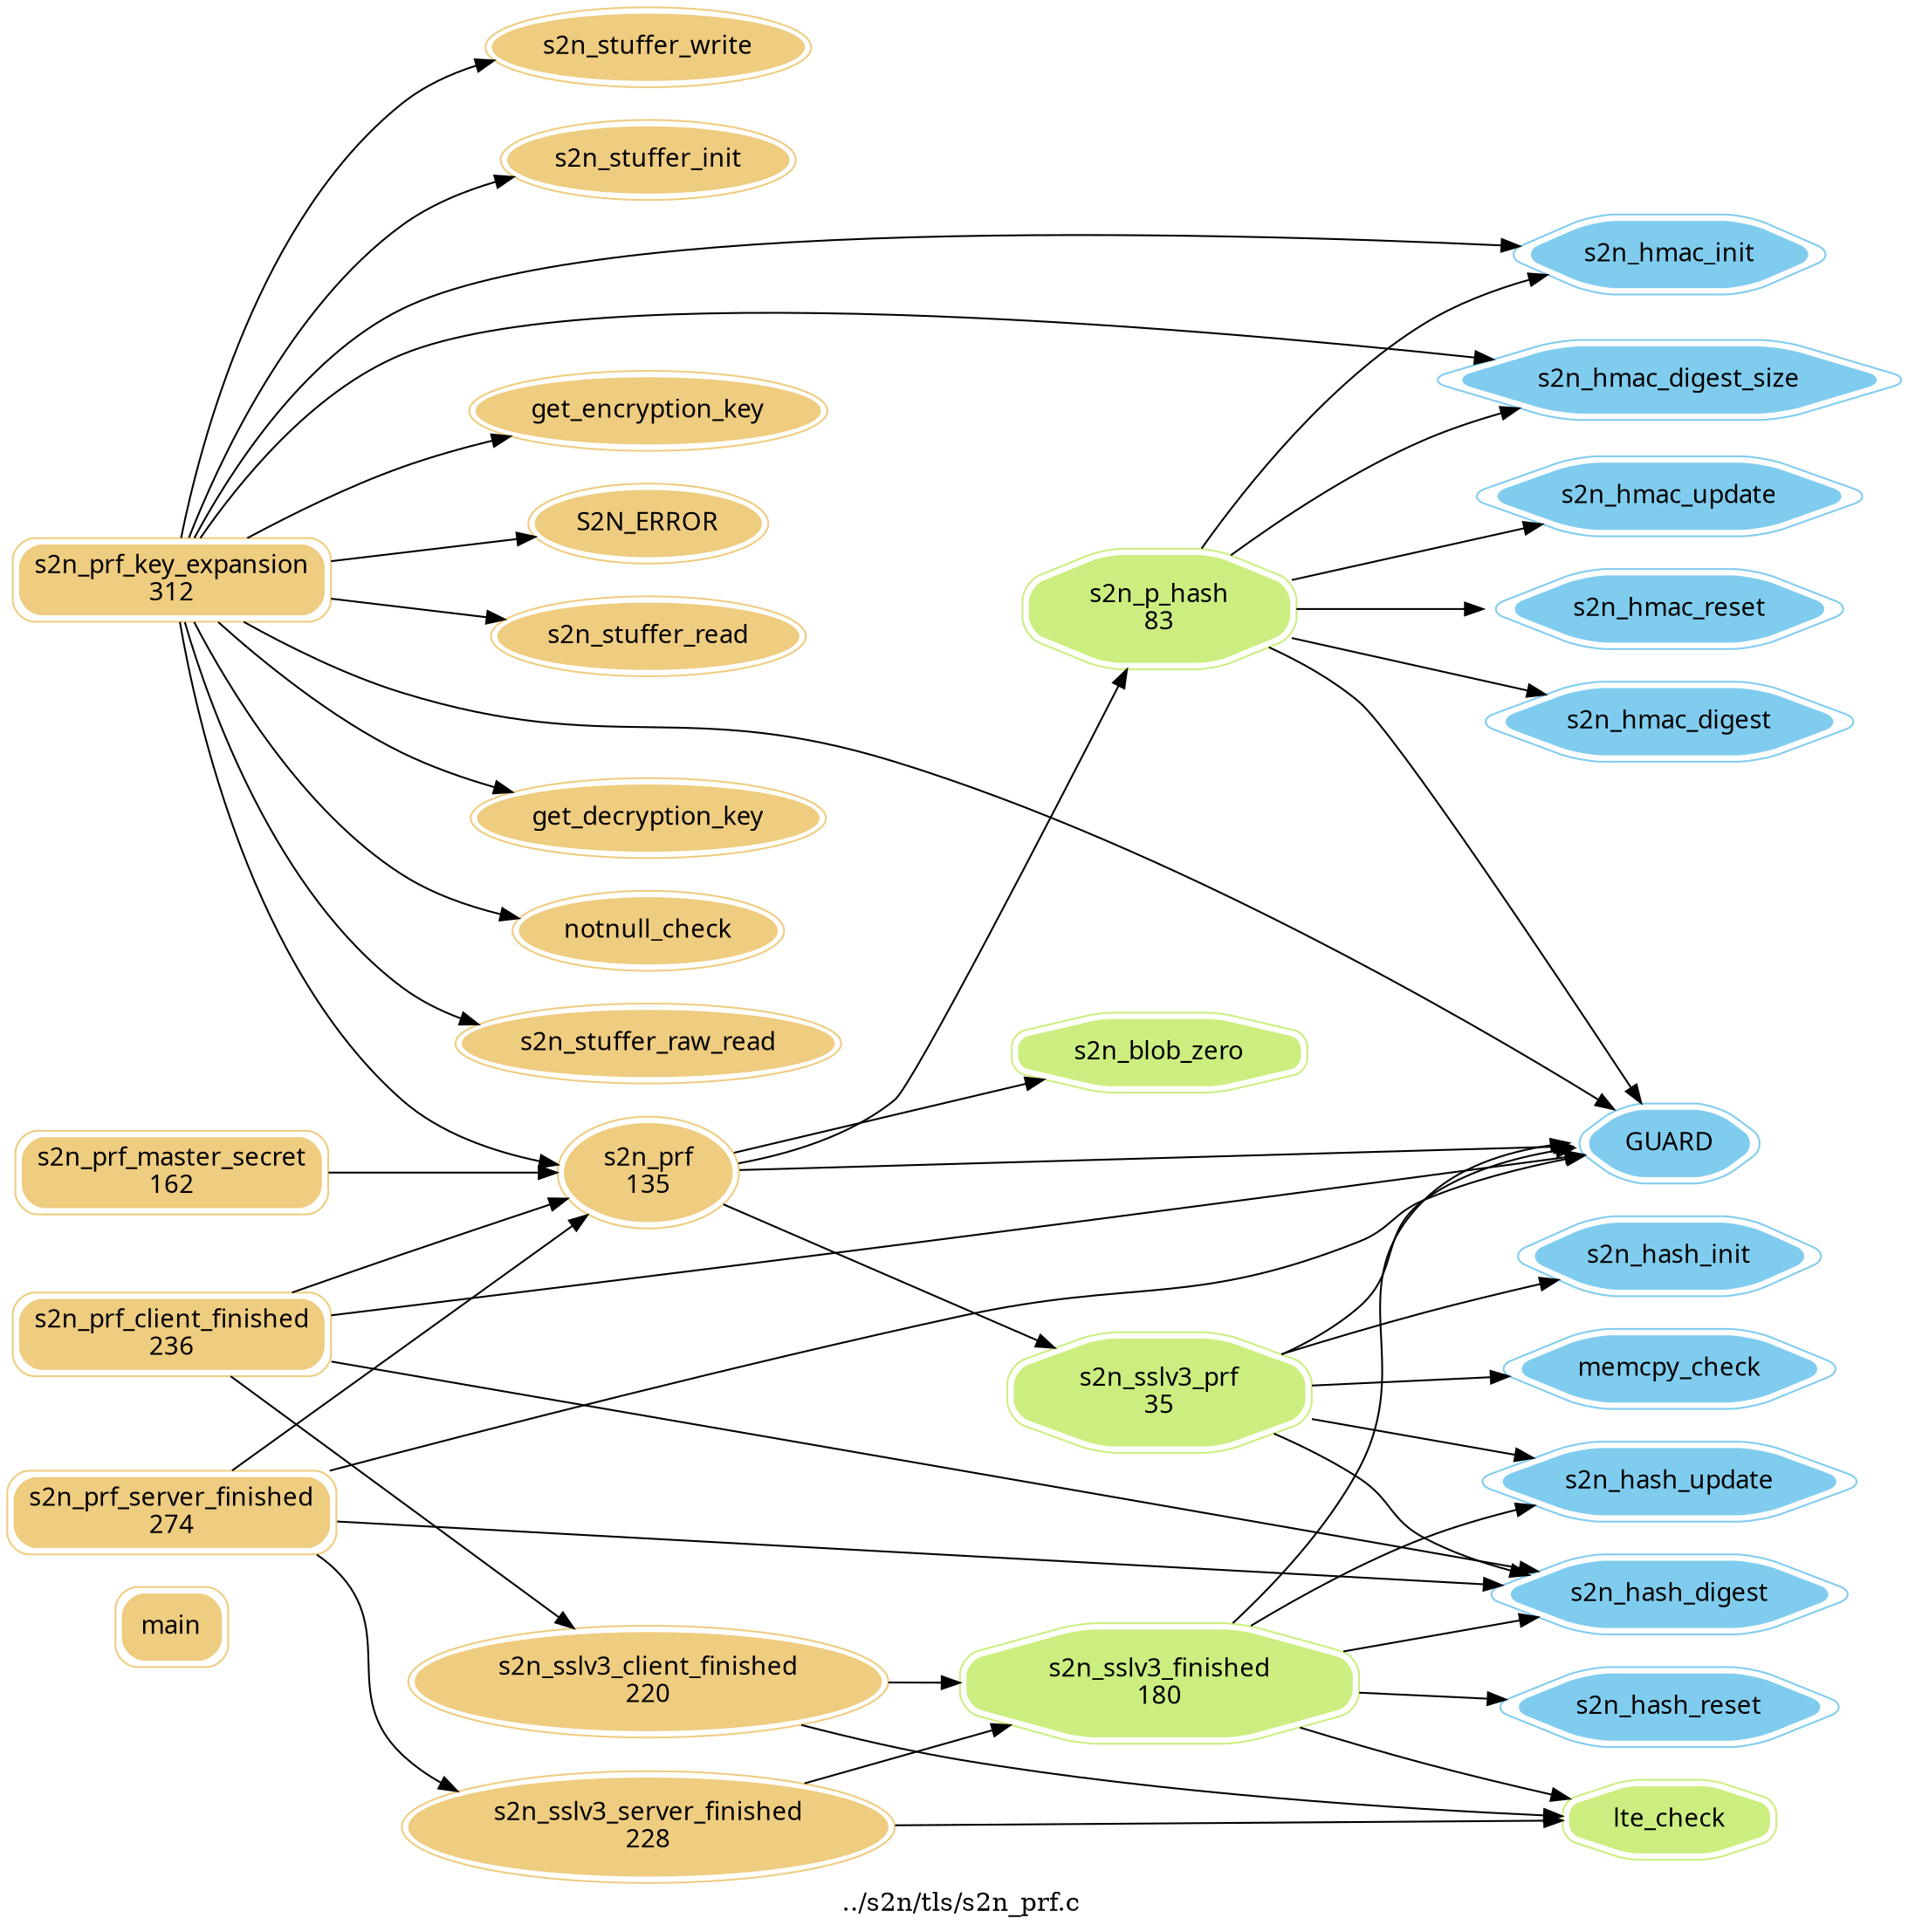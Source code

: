 digraph G {
node [peripheries=2 style="filled,rounded" fontname="Vera Sans Mono" color="#eecc80"];
rankdir=LR;
label="../s2n/tls/s2n_prf.c"
main [shape=box];
s2n_prf[label="s2n_prf\n135" color="#eecc80" shape=ellipse];

s2n_hmac_reset[label="s2n_hmac_reset" color="#80ccee" shape=hexagon];

s2n_hmac_digest_size[label="s2n_hmac_digest_size" color="#80ccee" shape=hexagon];

s2n_prf_master_secret[label="s2n_prf_master_secret\n162" color="#eecc80" shape=box];

s2n_stuffer_raw_read[label="s2n_stuffer_raw_read" color="#eecc80" shape=ellipse];

s2n_stuffer_write[label="s2n_stuffer_write" color="#eecc80" shape=ellipse];

s2n_stuffer_init[label="s2n_stuffer_init" color="#eecc80" shape=ellipse];

s2n_sslv3_client_finished[label="s2n_sslv3_client_finished\n220" color="#eecc80" shape=ellipse];

GUARD[label="GUARD" color="#80ccee" shape=hexagon];

s2n_hash_update[label="s2n_hash_update" color="#80ccee" shape=hexagon];

s2n_hash_digest[label="s2n_hash_digest" color="#80ccee" shape=hexagon];

s2n_hash_init[label="s2n_hash_init" color="#80ccee" shape=hexagon];

s2n_blob_zero[label="s2n_blob_zero" color="#ccee80" shape=octagon];

s2n_sslv3_server_finished[label="s2n_sslv3_server_finished\n228" color="#eecc80" shape=ellipse];

get_encryption_key[label="get_encryption_key" color="#eecc80" shape=ellipse];

s2n_prf_key_expansion[label="s2n_prf_key_expansion\n312" color="#eecc80" shape=box];

s2n_sslv3_finished[label="s2n_sslv3_finished\n180" color="#ccee80" shape=octagon];

s2n_hmac_digest[label="s2n_hmac_digest" color="#80ccee" shape=hexagon];

lte_check[label="lte_check" color="#ccee80" shape=octagon];

s2n_hash_reset[label="s2n_hash_reset" color="#80ccee" shape=hexagon];

S2N_ERROR[label="S2N_ERROR" color="#eecc80" shape=ellipse];

s2n_hmac_update[label="s2n_hmac_update" color="#80ccee" shape=hexagon];

s2n_stuffer_read[label="s2n_stuffer_read" color="#eecc80" shape=ellipse];

memcpy_check[label="memcpy_check" color="#80ccee" shape=hexagon];

s2n_prf_client_finished[label="s2n_prf_client_finished\n236" color="#eecc80" shape=box];

s2n_hmac_init[label="s2n_hmac_init" color="#80ccee" shape=hexagon];

s2n_p_hash[label="s2n_p_hash\n83" color="#ccee80" shape=octagon];

get_decryption_key[label="get_decryption_key" color="#eecc80" shape=ellipse];

notnull_check[label="notnull_check" color="#eecc80" shape=ellipse];

s2n_sslv3_prf[label="s2n_sslv3_prf\n35" color="#ccee80" shape=octagon];

s2n_prf_server_finished[label="s2n_prf_server_finished\n274" color="#eecc80" shape=box];

edge [color="#000000"];

s2n_prf->s2n_sslv3_prf
edge [color="#000000"];

s2n_prf->GUARD
edge [color="#000000"];

s2n_prf->s2n_p_hash
edge [color="#000000"];

s2n_prf->s2n_blob_zero
edge [color="#000000"];

s2n_prf_master_secret->s2n_prf
edge [color="#000000"];

s2n_sslv3_client_finished->lte_check
edge [color="#000000"];

s2n_sslv3_client_finished->s2n_sslv3_finished
edge [color="#000000"];

s2n_sslv3_server_finished->lte_check
edge [color="#000000"];

s2n_sslv3_server_finished->s2n_sslv3_finished
edge [color="#000000"];

s2n_prf_key_expansion->s2n_prf
edge [color="#000000"];

s2n_prf_key_expansion->s2n_stuffer_write
edge [color="#000000"];

s2n_prf_key_expansion->get_encryption_key
edge [color="#000000"];

s2n_prf_key_expansion->s2n_stuffer_init
edge [color="#000000"];

s2n_prf_key_expansion->s2n_stuffer_raw_read
edge [color="#000000"];

s2n_prf_key_expansion->s2n_hmac_init
edge [color="#000000"];

s2n_prf_key_expansion->get_decryption_key
edge [color="#000000"];

s2n_prf_key_expansion->GUARD
edge [color="#000000"];

s2n_prf_key_expansion->notnull_check
edge [color="#000000"];

s2n_prf_key_expansion->S2N_ERROR
edge [color="#000000"];

s2n_prf_key_expansion->s2n_hmac_digest_size
edge [color="#000000"];

s2n_prf_key_expansion->s2n_stuffer_read
edge [color="#000000"];

s2n_sslv3_finished->lte_check
edge [color="#000000"];

s2n_sslv3_finished->GUARD
edge [color="#000000"];

s2n_sslv3_finished->s2n_hash_reset
edge [color="#000000"];

s2n_sslv3_finished->s2n_hash_update
edge [color="#000000"];

s2n_sslv3_finished->s2n_hash_digest
edge [color="#000000"];

s2n_prf_client_finished->s2n_prf
edge [color="#000000"];

s2n_prf_client_finished->GUARD
edge [color="#000000"];

s2n_prf_client_finished->s2n_hash_digest
edge [color="#000000"];

s2n_prf_client_finished->s2n_sslv3_client_finished
edge [color="#000000"];

s2n_p_hash->s2n_hmac_init
edge [color="#000000"];

s2n_p_hash->s2n_hmac_reset
edge [color="#000000"];

s2n_p_hash->s2n_hmac_digest
edge [color="#000000"];

s2n_p_hash->GUARD
edge [color="#000000"];

s2n_p_hash->s2n_hmac_update
edge [color="#000000"];

s2n_p_hash->s2n_hmac_digest_size
edge [color="#000000"];

s2n_sslv3_prf->GUARD
edge [color="#000000"];

s2n_sslv3_prf->memcpy_check
edge [color="#000000"];

s2n_sslv3_prf->s2n_hash_update
edge [color="#000000"];

s2n_sslv3_prf->s2n_hash_init
edge [color="#000000"];

s2n_sslv3_prf->s2n_hash_digest
edge [color="#000000"];

s2n_prf_server_finished->s2n_prf
edge [color="#000000"];

s2n_prf_server_finished->GUARD
edge [color="#000000"];

s2n_prf_server_finished->s2n_sslv3_server_finished
edge [color="#000000"];

s2n_prf_server_finished->s2n_hash_digest
}
